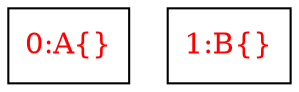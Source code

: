 digraph G {
  0 [label="0:A{}", shape=box, fontcolor="#FF0000", ];
  1 [label="1:B{}", shape=box, fontcolor="#FF0000", ];
  
  
  
  }
